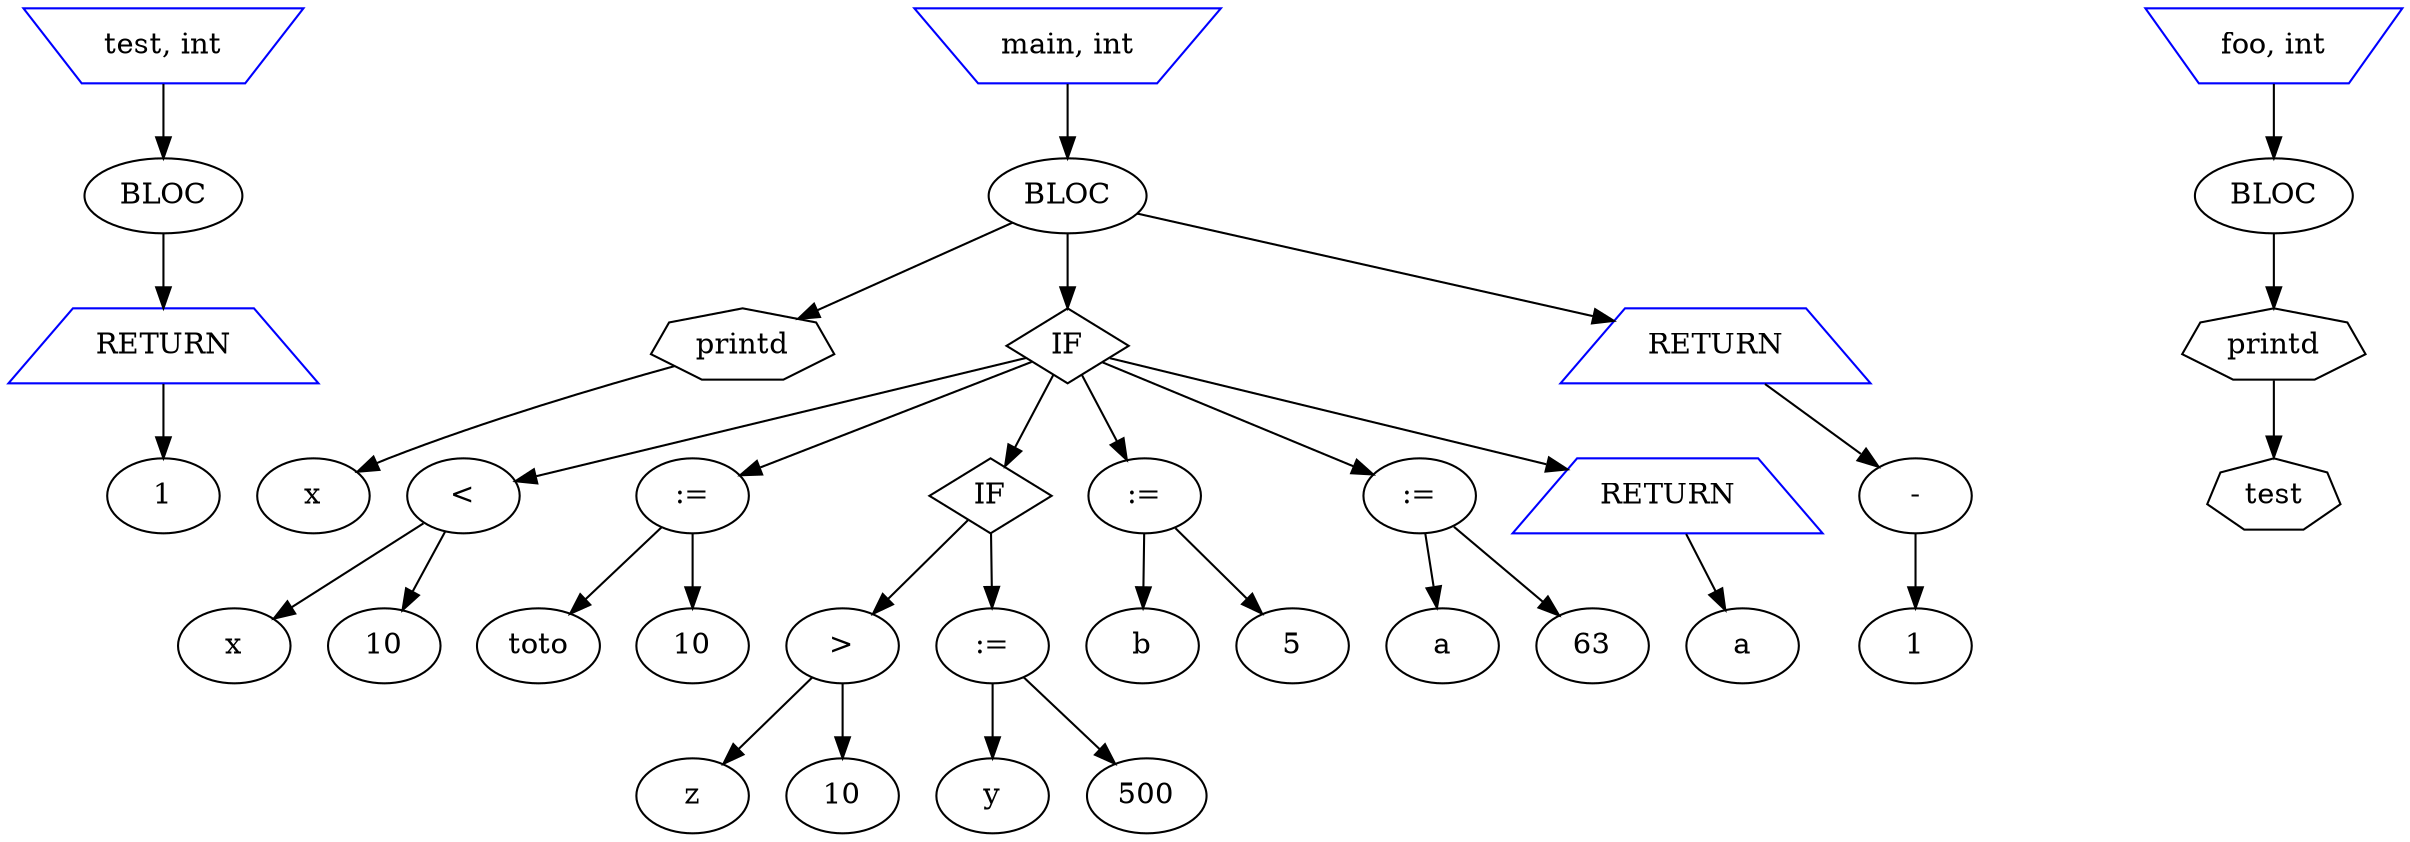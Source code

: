 digraph mon_programme {
node_A3EDEA9D38600DCF [label="test, int" shape=invtrapezium color=blue];
node_AFC960B24C20F011 [label="BLOC"];
node_FFE197ECF5CF28E6 [label="RETURN" shape=trapezium color=blue];
node_CAFEAA0E63F53066 [label="1"];
node_FFE197ECF5CF28E6 -> node_CAFEAA0E63F53066
node_AFC960B24C20F011 -> node_FFE197ECF5CF28E6
node_A3EDEA9D38600DCF -> node_AFC960B24C20F011
node_4579C65CB2BDAA32 [label="main, int" shape=invtrapezium color=blue];
node_221FC1D24C87CEDC [label="BLOC"];
node_7550BAC6C7371796 [label="printd" shape=septagon];
node_4A56C280F08BF572 [label="x"];
node_7550BAC6C7371796 -> node_4A56C280F08BF572
node_221FC1D24C87CEDC -> node_7550BAC6C7371796
node_BC257EB36FA764DF [label="IF", shape=diamond];
node_125A5EB4E3FD8703 [label="<"];
node_528A14E738E9CC8B [label="x"];
node_125A5EB4E3FD8703 -> node_528A14E738E9CC8B
node_DE53C07A378CE8F1 [label="10"];
node_125A5EB4E3FD8703 -> node_DE53C07A378CE8F1
node_BC257EB36FA764DF -> node_125A5EB4E3FD8703
node_37CBBA2E217FD0AB [label=":="];
node_3FFA0643DCFB4EDF [label="toto"];
node_37CBBA2E217FD0AB -> node_3FFA0643DCFB4EDF
node_49A13D05E74B7E65 [label="10"];
node_37CBBA2E217FD0AB -> node_49A13D05E74B7E65
node_BC257EB36FA764DF -> node_37CBBA2E217FD0AB
node_B5FEC4190155F245 [label="IF", shape=diamond];
node_DE7EB739E8466BB4 [label=">"];
node_4B2CF46F5B44D8A8 [label="z"];
node_DE7EB739E8466BB4 -> node_4B2CF46F5B44D8A8
node_C16289C610C8B8CC [label="10"];
node_DE7EB739E8466BB4 -> node_C16289C610C8B8CC
node_B5FEC4190155F245 -> node_DE7EB739E8466BB4
node_9F823E1896C6E6E5 [label=":="];
node_448FE46F4270A4CD [label="y"];
node_9F823E1896C6E6E5 -> node_448FE46F4270A4CD
node_54F631EC7A3511B8 [label="500"];
node_9F823E1896C6E6E5 -> node_54F631EC7A3511B8
node_B5FEC4190155F245 -> node_9F823E1896C6E6E5
node_BC257EB36FA764DF -> node_B5FEC4190155F245
node_13847E3B0BBBF782 [label=":="];
node_388F96B00E5100A6 [label="b"];
node_13847E3B0BBBF782 -> node_388F96B00E5100A6
node_72AA0D6081B79495 [label="5"];
node_13847E3B0BBBF782 -> node_72AA0D6081B79495
node_BC257EB36FA764DF -> node_13847E3B0BBBF782
node_31457F58EA9EB34E [label=":="];
node_BE95BF6401B955E1 [label="a"];
node_31457F58EA9EB34E -> node_BE95BF6401B955E1
node_526E2B606FE132F8 [label="63"];
node_31457F58EA9EB34E -> node_526E2B606FE132F8
node_BC257EB36FA764DF -> node_31457F58EA9EB34E
node_38EB74F85B1B00C6 [label="RETURN" shape=trapezium color=blue];
node_C344EA44A25D4554 [label="a"];
node_38EB74F85B1B00C6 -> node_C344EA44A25D4554
node_BC257EB36FA764DF -> node_38EB74F85B1B00C6
node_221FC1D24C87CEDC -> node_BC257EB36FA764DF
node_93057FDDAE8AE411 [label="RETURN" shape=trapezium color=blue];
node_35560AAAC0715C52 [label="-"];
node_8577544F3CA11B28 [label="1"];
node_35560AAAC0715C52 -> node_8577544F3CA11B28
node_93057FDDAE8AE411 -> node_35560AAAC0715C52
node_221FC1D24C87CEDC -> node_93057FDDAE8AE411
node_4579C65CB2BDAA32 -> node_221FC1D24C87CEDC
node_C8E029AE91FEE50E [label="foo, int" shape=invtrapezium color=blue];
node_A85FCAFF69174304 [label="BLOC"];
node_9E5D7FC01BEF0FDB [label="printd" shape=septagon];
node_D2A3C93324A67AB3 [label="test" shape=septagon];
node_9E5D7FC01BEF0FDB -> node_D2A3C93324A67AB3
node_A85FCAFF69174304 -> node_9E5D7FC01BEF0FDB
node_C8E029AE91FEE50E -> node_A85FCAFF69174304
}
